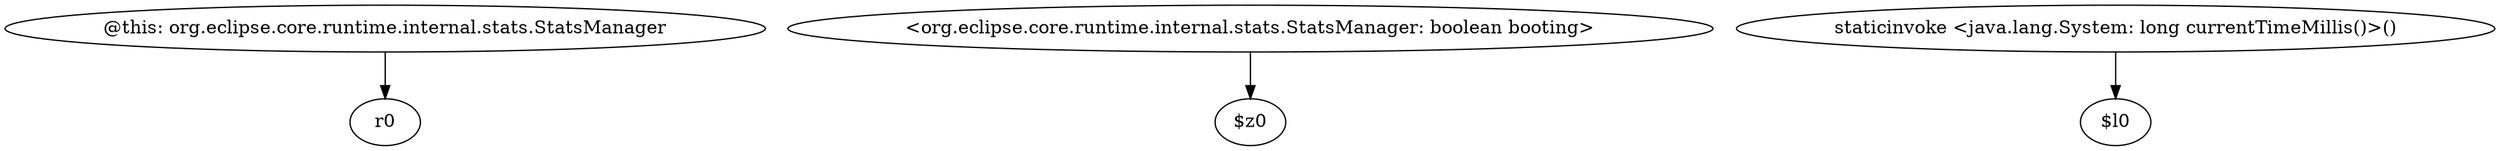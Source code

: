digraph g {
0[label="@this: org.eclipse.core.runtime.internal.stats.StatsManager"]
1[label="r0"]
0->1[label=""]
2[label="<org.eclipse.core.runtime.internal.stats.StatsManager: boolean booting>"]
3[label="$z0"]
2->3[label=""]
4[label="staticinvoke <java.lang.System: long currentTimeMillis()>()"]
5[label="$l0"]
4->5[label=""]
}